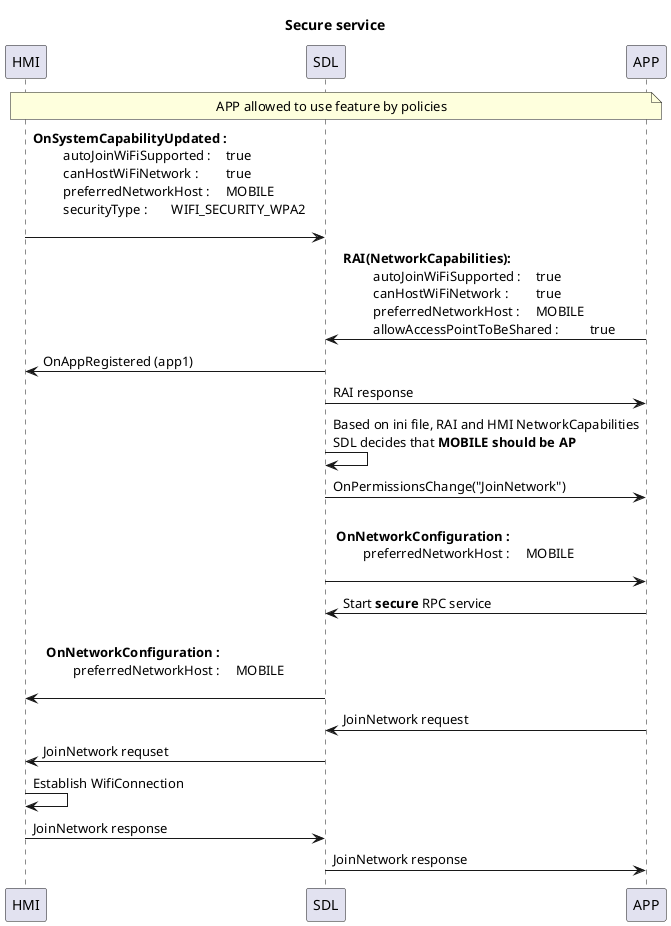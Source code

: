 @startuml
!pragma teoz true

title Secure service

participant HMI
participant SDL
participant APP

note over HMI, APP: APP allowed to use feature by policies


HMI -> SDL : <b>OnSystemCapabilityUpdated : \n\
\t autoJoinWiFiSupported : \t true \n\
\t canHostWiFiNetwork : \t true \n\
\t preferredNetworkHost : \t MOBILE \n\
\t securityType : \t WIFI_SECURITY_WPA2 \n\

APP -> SDL : <b>RAI(NetworkCapabilities): \n\
\t autoJoinWiFiSupported : \t true \n\
\t canHostWiFiNetwork : \t true \n\
\t preferredNetworkHost : \t MOBILE \n\
\t allowAccessPointToBeShared : \t true

SDL -> HMI : OnAppRegistered (app1)
SDL -> APP : RAI response 

SDL -> SDL : Based on ini file, RAI and HMI NetworkCapabilities\n\
SDL decides that **MOBILE should be AP**

SDL -> APP: OnPermissionsChange("JoinNetwork")

SDL -> APP:  \n <b>OnNetworkConfiguration : \n\
\t preferredNetworkHost : \t MOBILE \n\

APP -> SDL : Start **secure** RPC service


SDL -> HMI:  \n <b>OnNetworkConfiguration : \n\
\t preferredNetworkHost : \t MOBILE \n\


APP -> SDL : JoinNetwork request
SDL -> HMI : JoinNetwork requset
HMI -> HMI : Establish WifiConnection
HMI -> SDL : JoinNetwork response
SDL -> APP : JoinNetwork response


@enduml
